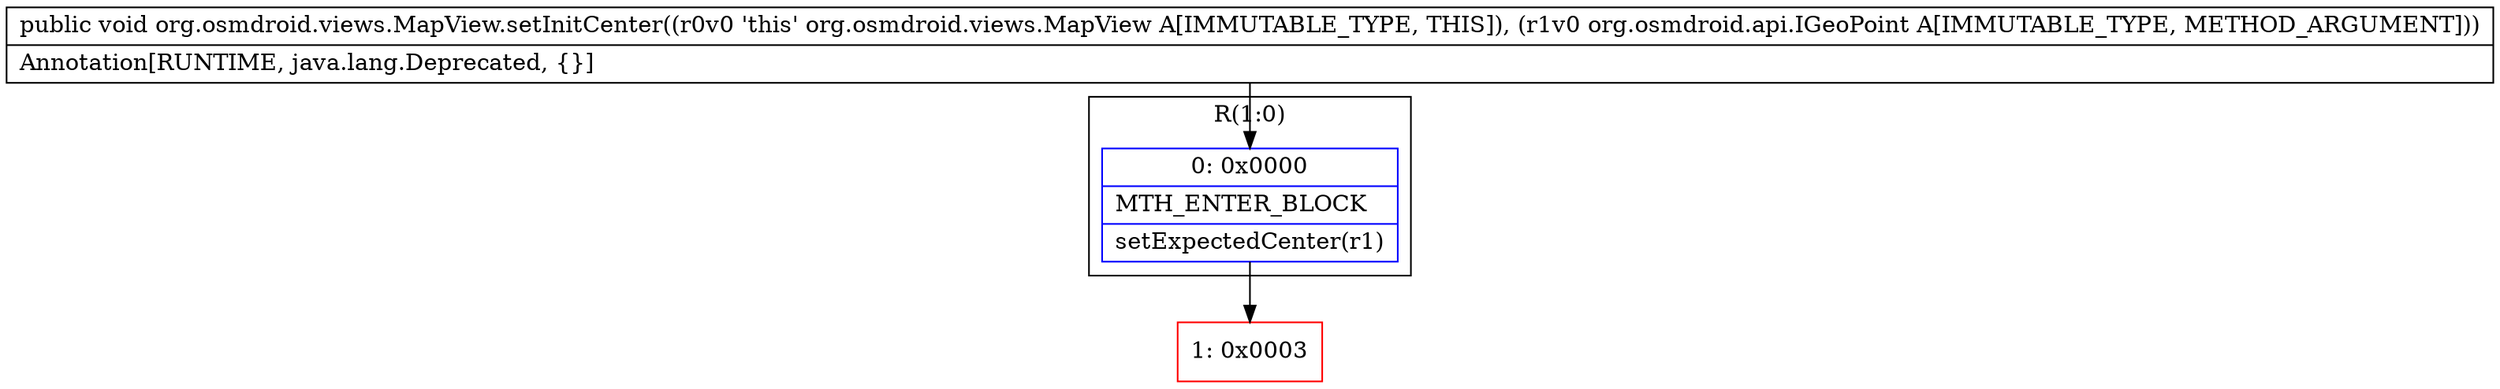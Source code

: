 digraph "CFG fororg.osmdroid.views.MapView.setInitCenter(Lorg\/osmdroid\/api\/IGeoPoint;)V" {
subgraph cluster_Region_740419825 {
label = "R(1:0)";
node [shape=record,color=blue];
Node_0 [shape=record,label="{0\:\ 0x0000|MTH_ENTER_BLOCK\l|setExpectedCenter(r1)\l}"];
}
Node_1 [shape=record,color=red,label="{1\:\ 0x0003}"];
MethodNode[shape=record,label="{public void org.osmdroid.views.MapView.setInitCenter((r0v0 'this' org.osmdroid.views.MapView A[IMMUTABLE_TYPE, THIS]), (r1v0 org.osmdroid.api.IGeoPoint A[IMMUTABLE_TYPE, METHOD_ARGUMENT]))  | Annotation[RUNTIME, java.lang.Deprecated, \{\}]\l}"];
MethodNode -> Node_0;
Node_0 -> Node_1;
}


